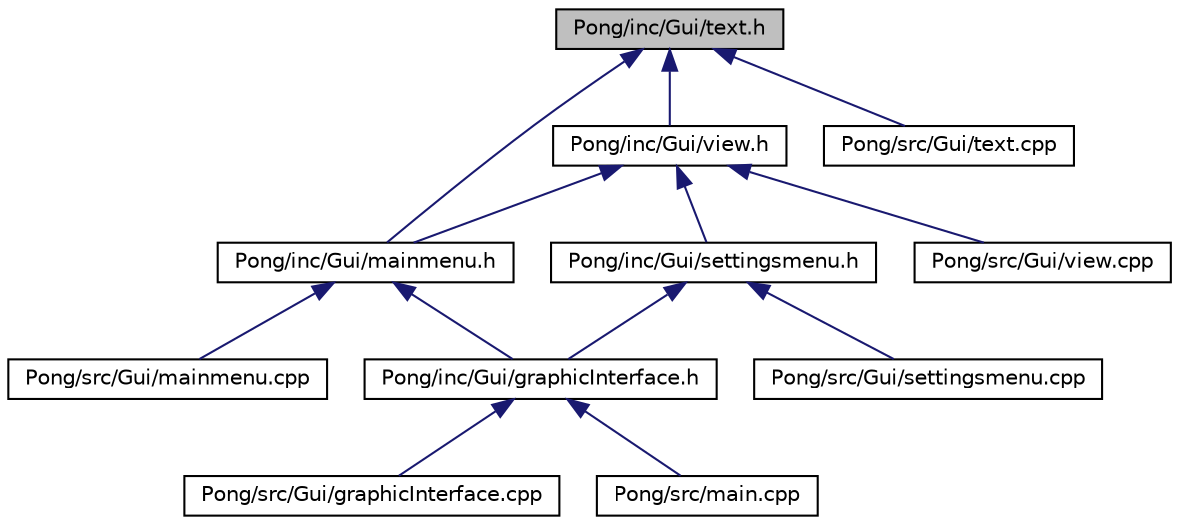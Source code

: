 digraph "Pong/inc/Gui/text.h"
{
 // LATEX_PDF_SIZE
  edge [fontname="Helvetica",fontsize="10",labelfontname="Helvetica",labelfontsize="10"];
  node [fontname="Helvetica",fontsize="10",shape=record];
  Node1 [label="Pong/inc/Gui/text.h",height=0.2,width=0.4,color="black", fillcolor="grey75", style="filled", fontcolor="black",tooltip=" "];
  Node1 -> Node2 [dir="back",color="midnightblue",fontsize="10",style="solid",fontname="Helvetica"];
  Node2 [label="Pong/inc/Gui/mainmenu.h",height=0.2,width=0.4,color="black", fillcolor="white", style="filled",URL="$mainmenu_8h.html",tooltip=" "];
  Node2 -> Node3 [dir="back",color="midnightblue",fontsize="10",style="solid",fontname="Helvetica"];
  Node3 [label="Pong/inc/Gui/graphicInterface.h",height=0.2,width=0.4,color="black", fillcolor="white", style="filled",URL="$graphic_interface_8h.html",tooltip=" "];
  Node3 -> Node4 [dir="back",color="midnightblue",fontsize="10",style="solid",fontname="Helvetica"];
  Node4 [label="Pong/src/Gui/graphicInterface.cpp",height=0.2,width=0.4,color="black", fillcolor="white", style="filled",URL="$graphic_interface_8cpp.html",tooltip=" "];
  Node3 -> Node5 [dir="back",color="midnightblue",fontsize="10",style="solid",fontname="Helvetica"];
  Node5 [label="Pong/src/main.cpp",height=0.2,width=0.4,color="black", fillcolor="white", style="filled",URL="$_pong_2src_2main_8cpp.html",tooltip=" "];
  Node2 -> Node6 [dir="back",color="midnightblue",fontsize="10",style="solid",fontname="Helvetica"];
  Node6 [label="Pong/src/Gui/mainmenu.cpp",height=0.2,width=0.4,color="black", fillcolor="white", style="filled",URL="$mainmenu_8cpp.html",tooltip=" "];
  Node1 -> Node7 [dir="back",color="midnightblue",fontsize="10",style="solid",fontname="Helvetica"];
  Node7 [label="Pong/inc/Gui/view.h",height=0.2,width=0.4,color="black", fillcolor="white", style="filled",URL="$view_8h.html",tooltip=" "];
  Node7 -> Node2 [dir="back",color="midnightblue",fontsize="10",style="solid",fontname="Helvetica"];
  Node7 -> Node8 [dir="back",color="midnightblue",fontsize="10",style="solid",fontname="Helvetica"];
  Node8 [label="Pong/inc/Gui/settingsmenu.h",height=0.2,width=0.4,color="black", fillcolor="white", style="filled",URL="$settingsmenu_8h.html",tooltip=" "];
  Node8 -> Node3 [dir="back",color="midnightblue",fontsize="10",style="solid",fontname="Helvetica"];
  Node8 -> Node9 [dir="back",color="midnightblue",fontsize="10",style="solid",fontname="Helvetica"];
  Node9 [label="Pong/src/Gui/settingsmenu.cpp",height=0.2,width=0.4,color="black", fillcolor="white", style="filled",URL="$settingsmenu_8cpp.html",tooltip=" "];
  Node7 -> Node10 [dir="back",color="midnightblue",fontsize="10",style="solid",fontname="Helvetica"];
  Node10 [label="Pong/src/Gui/view.cpp",height=0.2,width=0.4,color="black", fillcolor="white", style="filled",URL="$view_8cpp.html",tooltip=" "];
  Node1 -> Node11 [dir="back",color="midnightblue",fontsize="10",style="solid",fontname="Helvetica"];
  Node11 [label="Pong/src/Gui/text.cpp",height=0.2,width=0.4,color="black", fillcolor="white", style="filled",URL="$text_8cpp.html",tooltip=" "];
}
